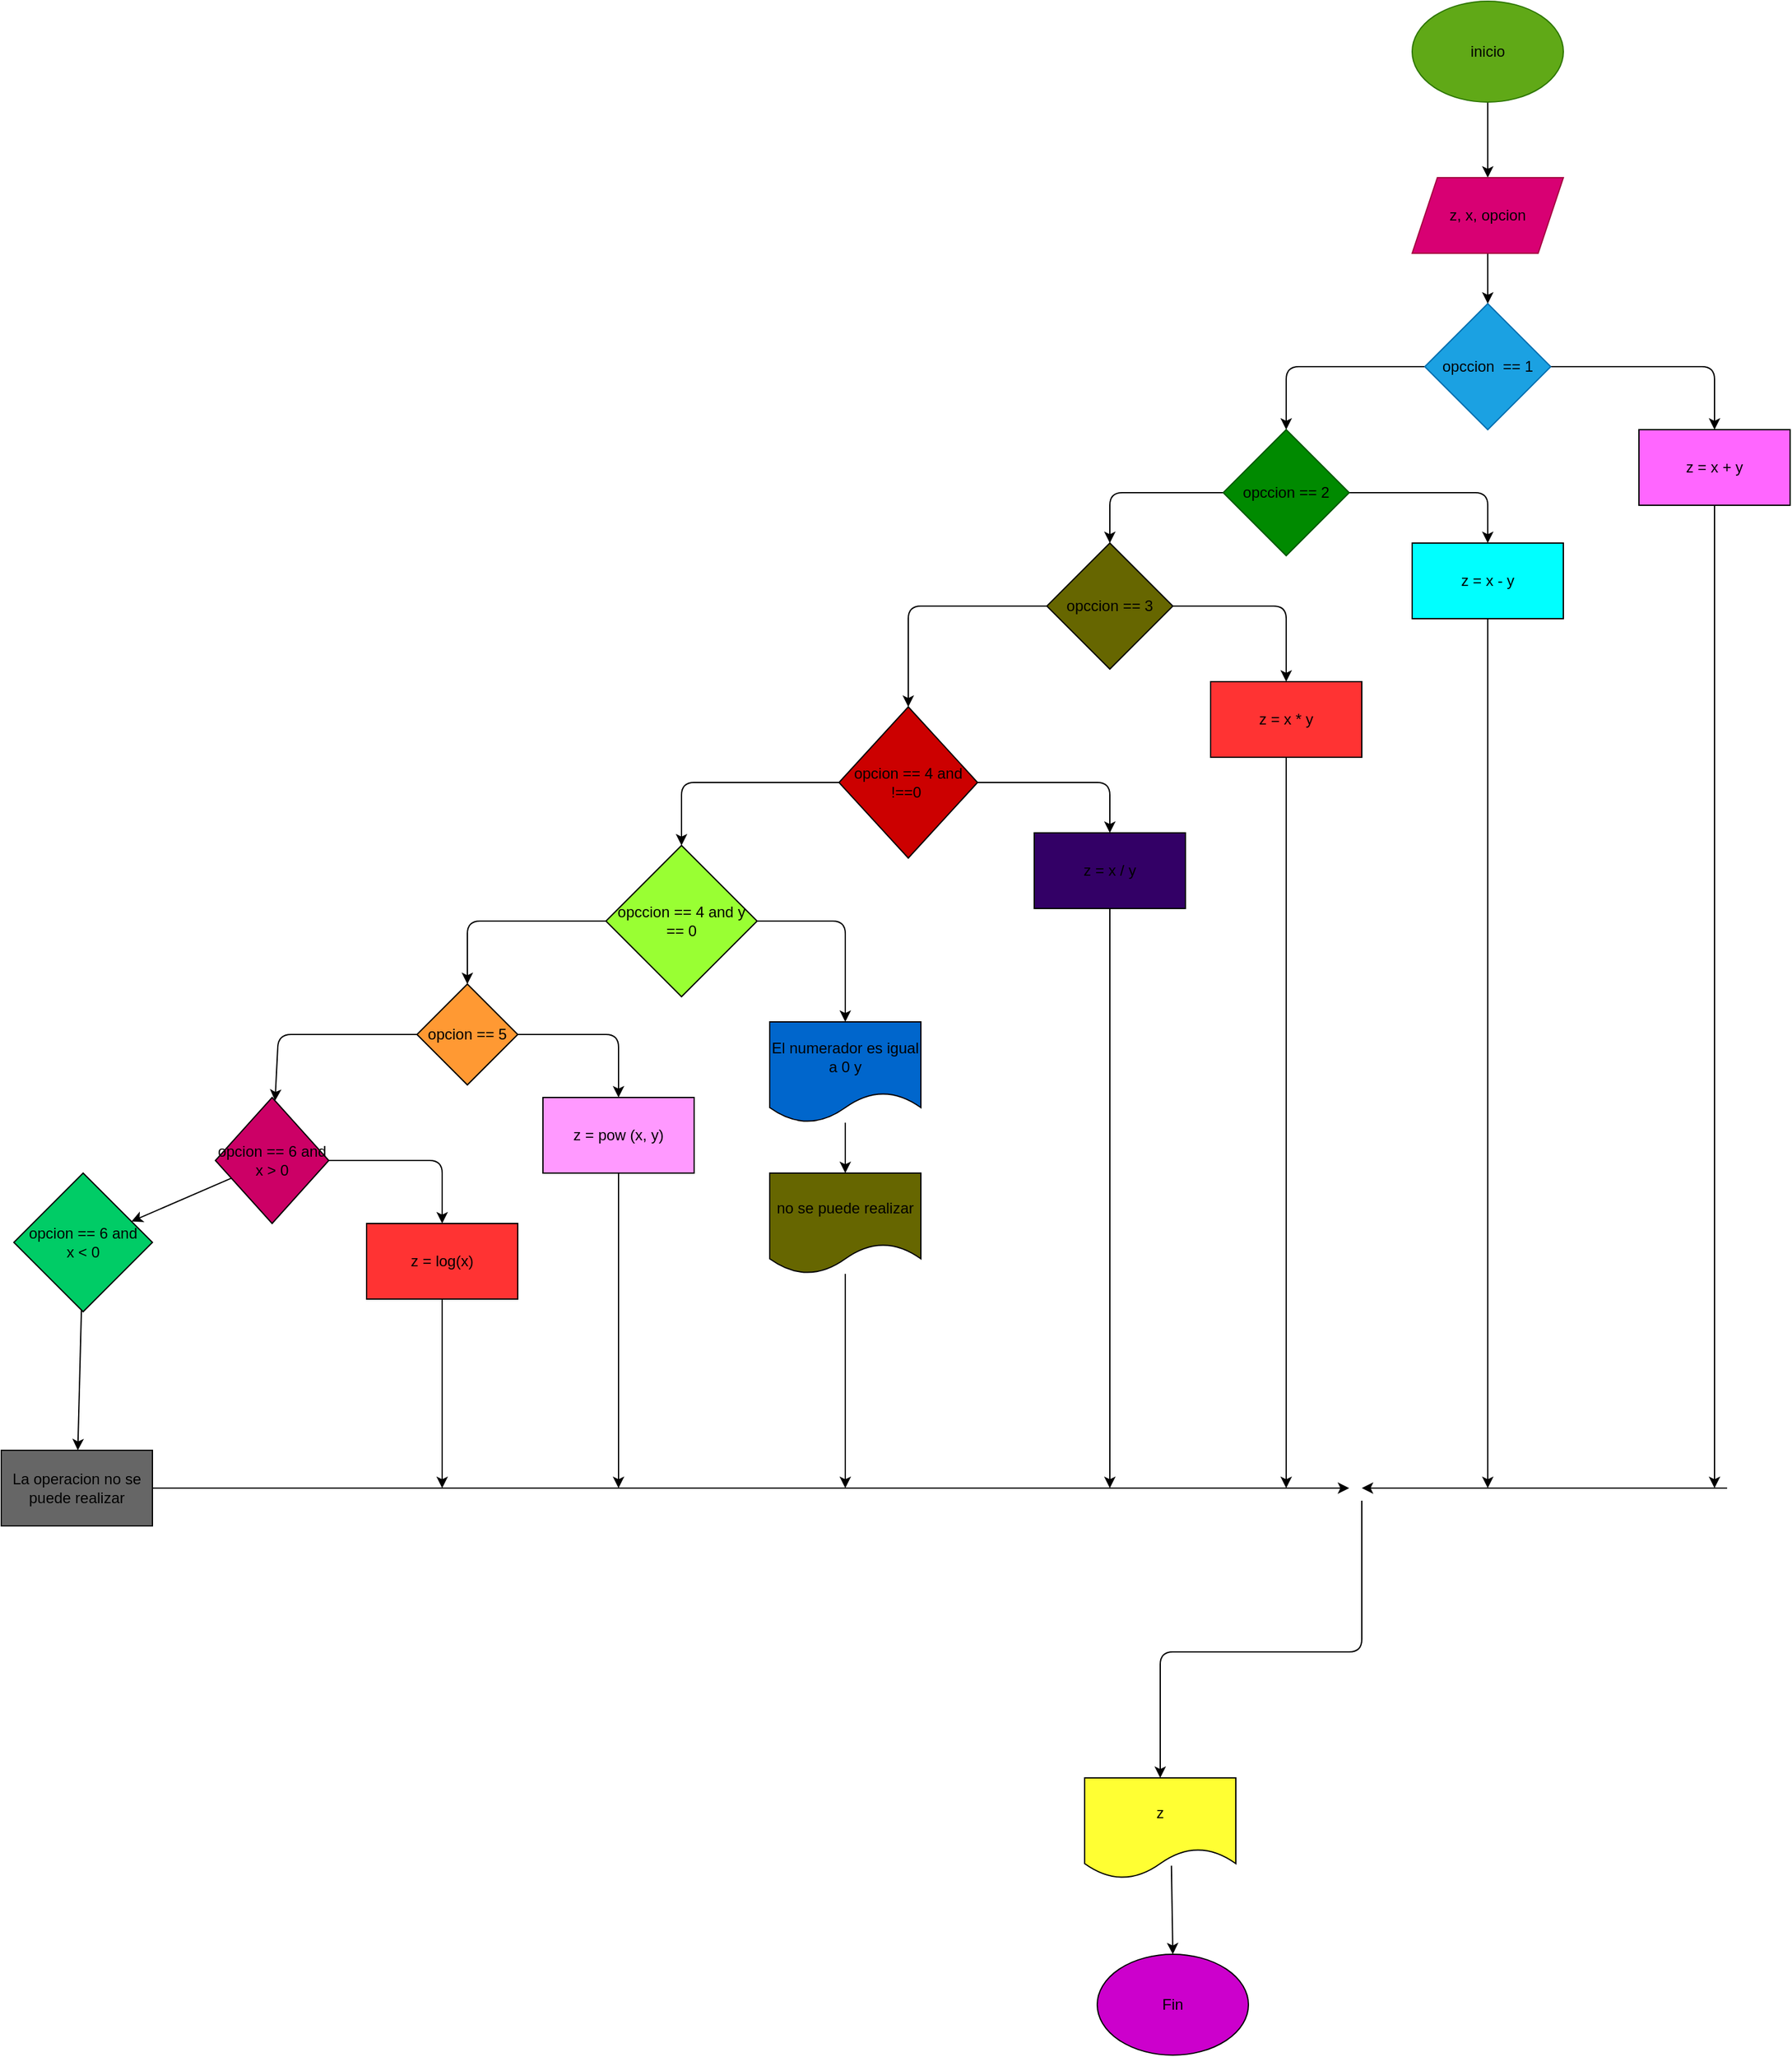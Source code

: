 <mxfile>
    <diagram id="NgKZ4MSra38dNi3ssbpW" name="Página-1">
        <mxGraphModel dx="1684" dy="656" grid="1" gridSize="10" guides="1" tooltips="1" connect="1" arrows="1" fold="1" page="1" pageScale="1" pageWidth="827" pageHeight="1169" math="0" shadow="0">
            <root>
                <mxCell id="0"/>
                <mxCell id="1" parent="0"/>
                <mxCell id="6" value="" style="edgeStyle=none;html=1;" parent="1" source="2" target="5" edge="1">
                    <mxGeometry relative="1" as="geometry"/>
                </mxCell>
                <mxCell id="2" value="&lt;font color=&quot;#000000&quot;&gt;inicio&lt;/font&gt;" style="ellipse;whiteSpace=wrap;html=1;fillColor=#60a917;fontColor=#ffffff;strokeColor=#2D7600;" parent="1" vertex="1">
                    <mxGeometry x="330" y="60" width="120" height="80" as="geometry"/>
                </mxCell>
                <mxCell id="11" value="" style="edgeStyle=none;html=1;" parent="1" source="3" target="10" edge="1">
                    <mxGeometry relative="1" as="geometry">
                        <Array as="points">
                            <mxPoint x="570" y="350"/>
                        </Array>
                    </mxGeometry>
                </mxCell>
                <mxCell id="13" value="" style="edgeStyle=none;html=1;" parent="1" source="3" target="12" edge="1">
                    <mxGeometry relative="1" as="geometry">
                        <Array as="points">
                            <mxPoint x="230" y="350"/>
                        </Array>
                    </mxGeometry>
                </mxCell>
                <mxCell id="3" value="&lt;font color=&quot;#000000&quot;&gt;opccion&amp;nbsp; == 1&lt;/font&gt;" style="rhombus;whiteSpace=wrap;html=1;fillColor=#1ba1e2;fontColor=#ffffff;strokeColor=#006EAF;" parent="1" vertex="1">
                    <mxGeometry x="340" y="300" width="100" height="100" as="geometry"/>
                </mxCell>
                <mxCell id="7" style="edgeStyle=none;html=1;entryX=0.5;entryY=0;entryDx=0;entryDy=0;" parent="1" source="5" target="3" edge="1">
                    <mxGeometry relative="1" as="geometry"/>
                </mxCell>
                <mxCell id="5" value="&lt;font color=&quot;#000000&quot;&gt;z, x, opcion&lt;/font&gt;" style="shape=parallelogram;perimeter=parallelogramPerimeter;whiteSpace=wrap;html=1;fixedSize=1;fillColor=#d80073;fontColor=#ffffff;strokeColor=#A50040;" parent="1" vertex="1">
                    <mxGeometry x="330" y="200" width="120" height="60" as="geometry"/>
                </mxCell>
                <mxCell id="60" style="edgeStyle=none;html=1;" parent="1" source="10" edge="1">
                    <mxGeometry relative="1" as="geometry">
                        <mxPoint x="570" y="1240" as="targetPoint"/>
                        <Array as="points">
                            <mxPoint x="570" y="870"/>
                        </Array>
                    </mxGeometry>
                </mxCell>
                <mxCell id="10" value="&lt;font color=&quot;#000000&quot;&gt;z = x + y&lt;/font&gt;" style="whiteSpace=wrap;html=1;fillColor=#FF66FF;" parent="1" vertex="1">
                    <mxGeometry x="510" y="400" width="120" height="60" as="geometry"/>
                </mxCell>
                <mxCell id="15" value="" style="edgeStyle=none;html=1;" parent="1" source="12" target="14" edge="1">
                    <mxGeometry relative="1" as="geometry">
                        <Array as="points">
                            <mxPoint x="390" y="450"/>
                        </Array>
                    </mxGeometry>
                </mxCell>
                <mxCell id="17" value="" style="edgeStyle=none;html=1;" parent="1" source="12" target="16" edge="1">
                    <mxGeometry relative="1" as="geometry">
                        <Array as="points">
                            <mxPoint x="90" y="450"/>
                        </Array>
                    </mxGeometry>
                </mxCell>
                <mxCell id="12" value="&lt;font color=&quot;#000000&quot;&gt;opccion == 2&lt;/font&gt;" style="rhombus;whiteSpace=wrap;html=1;fillColor=#008a00;fontColor=#ffffff;strokeColor=#005700;" parent="1" vertex="1">
                    <mxGeometry x="180" y="400" width="100" height="100" as="geometry"/>
                </mxCell>
                <mxCell id="61" style="edgeStyle=none;html=1;" parent="1" source="14" edge="1">
                    <mxGeometry relative="1" as="geometry">
                        <mxPoint x="390" y="1240" as="targetPoint"/>
                    </mxGeometry>
                </mxCell>
                <mxCell id="14" value="&lt;font color=&quot;#000000&quot;&gt;z = x - y&lt;/font&gt;" style="whiteSpace=wrap;html=1;fillColor=#00FFFF;" parent="1" vertex="1">
                    <mxGeometry x="330" y="490" width="120" height="60" as="geometry"/>
                </mxCell>
                <mxCell id="19" value="" style="edgeStyle=none;html=1;" parent="1" source="16" edge="1">
                    <mxGeometry relative="1" as="geometry">
                        <mxPoint x="230" y="600" as="targetPoint"/>
                        <Array as="points">
                            <mxPoint x="230" y="540"/>
                        </Array>
                    </mxGeometry>
                </mxCell>
                <mxCell id="23" value="" style="edgeStyle=none;html=1;" parent="1" source="16" target="22" edge="1">
                    <mxGeometry relative="1" as="geometry">
                        <Array as="points">
                            <mxPoint x="-70" y="540"/>
                        </Array>
                    </mxGeometry>
                </mxCell>
                <mxCell id="16" value="&lt;font color=&quot;#000000&quot;&gt;opccion == 3&lt;/font&gt;" style="rhombus;whiteSpace=wrap;html=1;fillColor=#666600;" parent="1" vertex="1">
                    <mxGeometry x="40" y="490" width="100" height="100" as="geometry"/>
                </mxCell>
                <mxCell id="62" style="edgeStyle=none;html=1;" parent="1" source="20" edge="1">
                    <mxGeometry relative="1" as="geometry">
                        <mxPoint x="230" y="1240" as="targetPoint"/>
                    </mxGeometry>
                </mxCell>
                <mxCell id="20" value="&lt;font color=&quot;#000000&quot;&gt;z = x * y&lt;/font&gt;" style="whiteSpace=wrap;html=1;fillColor=#FF3333;" parent="1" vertex="1">
                    <mxGeometry x="170" y="600" width="120" height="60" as="geometry"/>
                </mxCell>
                <mxCell id="28" value="" style="edgeStyle=none;html=1;" parent="1" source="22" target="27" edge="1">
                    <mxGeometry relative="1" as="geometry">
                        <Array as="points">
                            <mxPoint x="90" y="680"/>
                        </Array>
                    </mxGeometry>
                </mxCell>
                <mxCell id="30" value="" style="edgeStyle=none;html=1;" parent="1" source="22" target="29" edge="1">
                    <mxGeometry relative="1" as="geometry">
                        <Array as="points">
                            <mxPoint x="-250" y="680"/>
                        </Array>
                    </mxGeometry>
                </mxCell>
                <mxCell id="22" value="&lt;font color=&quot;#000000&quot;&gt;opcion == 4 and !==0&amp;nbsp;&lt;/font&gt;" style="rhombus;whiteSpace=wrap;html=1;fillColor=#CC0000;" parent="1" vertex="1">
                    <mxGeometry x="-125" y="620" width="110" height="120" as="geometry"/>
                </mxCell>
                <mxCell id="63" style="edgeStyle=none;html=1;" parent="1" source="27" edge="1">
                    <mxGeometry relative="1" as="geometry">
                        <mxPoint x="90" y="1240" as="targetPoint"/>
                    </mxGeometry>
                </mxCell>
                <mxCell id="27" value="&lt;font color=&quot;#000000&quot;&gt;z = x / y&lt;/font&gt;" style="whiteSpace=wrap;html=1;fillColor=#330066;" parent="1" vertex="1">
                    <mxGeometry x="30" y="720" width="120" height="60" as="geometry"/>
                </mxCell>
                <mxCell id="37" value="" style="edgeStyle=none;html=1;entryX=0.5;entryY=0;entryDx=0;entryDy=0;" parent="1" source="29" target="38" edge="1">
                    <mxGeometry relative="1" as="geometry">
                        <mxPoint x="-391.429" y="868.571" as="targetPoint"/>
                        <Array as="points">
                            <mxPoint x="-420" y="790"/>
                        </Array>
                    </mxGeometry>
                </mxCell>
                <mxCell id="40" value="" style="edgeStyle=none;html=1;" parent="1" source="29" target="39" edge="1">
                    <mxGeometry relative="1" as="geometry">
                        <Array as="points">
                            <mxPoint x="-120" y="790"/>
                        </Array>
                    </mxGeometry>
                </mxCell>
                <mxCell id="29" value="&lt;font color=&quot;#000000&quot;&gt;opccion == 4 and y == 0&lt;/font&gt;" style="rhombus;whiteSpace=wrap;html=1;fillColor=#99FF33;" parent="1" vertex="1">
                    <mxGeometry x="-310" y="730" width="120" height="120" as="geometry"/>
                </mxCell>
                <mxCell id="45" value="" style="edgeStyle=none;html=1;" parent="1" source="38" target="44" edge="1">
                    <mxGeometry relative="1" as="geometry">
                        <Array as="points">
                            <mxPoint x="-300" y="880"/>
                        </Array>
                    </mxGeometry>
                </mxCell>
                <mxCell id="47" value="" style="edgeStyle=none;html=1;" parent="1" source="38" target="46" edge="1">
                    <mxGeometry relative="1" as="geometry">
                        <Array as="points">
                            <mxPoint x="-570" y="880"/>
                        </Array>
                    </mxGeometry>
                </mxCell>
                <mxCell id="38" value="&lt;font color=&quot;#000000&quot;&gt;opcion == 5&lt;/font&gt;" style="rhombus;whiteSpace=wrap;html=1;fillColor=#FF9933;" parent="1" vertex="1">
                    <mxGeometry x="-460" y="840" width="80" height="80" as="geometry"/>
                </mxCell>
                <mxCell id="42" value="" style="edgeStyle=none;html=1;" parent="1" source="39" target="41" edge="1">
                    <mxGeometry relative="1" as="geometry"/>
                </mxCell>
                <mxCell id="39" value="&lt;font color=&quot;#000000&quot;&gt;El numerador es igual a 0 y&lt;/font&gt;" style="shape=document;whiteSpace=wrap;html=1;boundedLbl=1;fillColor=#0066CC;" parent="1" vertex="1">
                    <mxGeometry x="-180" y="870" width="120" height="80" as="geometry"/>
                </mxCell>
                <mxCell id="64" style="edgeStyle=none;html=1;" parent="1" source="41" edge="1">
                    <mxGeometry relative="1" as="geometry">
                        <mxPoint x="-120" y="1240" as="targetPoint"/>
                    </mxGeometry>
                </mxCell>
                <mxCell id="41" value="&lt;font color=&quot;#000000&quot;&gt;no se puede realizar&lt;/font&gt;" style="shape=document;whiteSpace=wrap;html=1;boundedLbl=1;fillColor=#666600;" parent="1" vertex="1">
                    <mxGeometry x="-180" y="990" width="120" height="80" as="geometry"/>
                </mxCell>
                <mxCell id="65" style="edgeStyle=none;html=1;" parent="1" source="44" edge="1">
                    <mxGeometry relative="1" as="geometry">
                        <mxPoint x="-300" y="1240" as="targetPoint"/>
                    </mxGeometry>
                </mxCell>
                <mxCell id="44" value="&lt;font color=&quot;#000000&quot;&gt;z = pow (x, y)&lt;/font&gt;" style="whiteSpace=wrap;html=1;fillColor=#FF99FF;" parent="1" vertex="1">
                    <mxGeometry x="-360" y="930" width="120" height="60" as="geometry"/>
                </mxCell>
                <mxCell id="49" value="" style="edgeStyle=none;html=1;" parent="1" source="46" target="48" edge="1">
                    <mxGeometry relative="1" as="geometry">
                        <Array as="points">
                            <mxPoint x="-440" y="980"/>
                        </Array>
                    </mxGeometry>
                </mxCell>
                <mxCell id="51" value="" style="edgeStyle=none;html=1;" parent="1" source="46" target="50" edge="1">
                    <mxGeometry relative="1" as="geometry"/>
                </mxCell>
                <mxCell id="46" value="&lt;font color=&quot;#000000&quot;&gt;opcion == 6 and x &amp;gt; 0&lt;/font&gt;" style="rhombus;whiteSpace=wrap;html=1;fillColor=#CC0066;" parent="1" vertex="1">
                    <mxGeometry x="-620" y="930" width="90" height="100" as="geometry"/>
                </mxCell>
                <mxCell id="66" style="edgeStyle=none;html=1;" parent="1" source="48" edge="1">
                    <mxGeometry relative="1" as="geometry">
                        <mxPoint x="-440" y="1240" as="targetPoint"/>
                    </mxGeometry>
                </mxCell>
                <mxCell id="48" value="&lt;font color=&quot;#000000&quot;&gt;z = log(x)&lt;/font&gt;" style="whiteSpace=wrap;html=1;fillColor=#FF3333;" parent="1" vertex="1">
                    <mxGeometry x="-500" y="1030" width="120" height="60" as="geometry"/>
                </mxCell>
                <mxCell id="54" value="" style="edgeStyle=none;html=1;" parent="1" source="50" target="53" edge="1">
                    <mxGeometry relative="1" as="geometry"/>
                </mxCell>
                <mxCell id="50" value="&lt;font color=&quot;#000000&quot;&gt;opcion == 6 and &lt;br&gt;x &amp;lt; 0&lt;/font&gt;" style="rhombus;whiteSpace=wrap;html=1;fillColor=#00CC66;" parent="1" vertex="1">
                    <mxGeometry x="-780" y="990" width="110" height="110" as="geometry"/>
                </mxCell>
                <mxCell id="67" style="edgeStyle=none;html=1;" parent="1" source="53" edge="1">
                    <mxGeometry relative="1" as="geometry">
                        <mxPoint x="280" y="1240" as="targetPoint"/>
                        <Array as="points">
                            <mxPoint x="-120" y="1240"/>
                            <mxPoint x="250" y="1240"/>
                        </Array>
                    </mxGeometry>
                </mxCell>
                <mxCell id="53" value="&lt;font color=&quot;#000000&quot;&gt;La operacion no se puede realizar&lt;/font&gt;" style="whiteSpace=wrap;html=1;fillColor=#666666;" parent="1" vertex="1">
                    <mxGeometry x="-790" y="1210" width="120" height="60" as="geometry"/>
                </mxCell>
                <mxCell id="57" style="edgeStyle=none;html=1;startArrow=none;exitX=0.574;exitY=0.871;exitDx=0;exitDy=0;exitPerimeter=0;entryX=0.5;entryY=0;entryDx=0;entryDy=0;" parent="1" source="58" target="56" edge="1">
                    <mxGeometry relative="1" as="geometry">
                        <mxPoint x="300" y="1590" as="sourcePoint"/>
                        <mxPoint x="130" y="1630" as="targetPoint"/>
                        <Array as="points"/>
                    </mxGeometry>
                </mxCell>
                <mxCell id="56" value="&lt;font color=&quot;#000000&quot;&gt;Fin&lt;/font&gt;" style="ellipse;whiteSpace=wrap;html=1;fillColor=#CC00CC;" parent="1" vertex="1">
                    <mxGeometry x="80" y="1610" width="120" height="80" as="geometry"/>
                </mxCell>
                <mxCell id="58" value="&lt;font color=&quot;#000000&quot;&gt;z&lt;/font&gt;" style="shape=document;whiteSpace=wrap;html=1;boundedLbl=1;fillColor=#FFFF33;" parent="1" vertex="1">
                    <mxGeometry x="70" y="1470" width="120" height="80" as="geometry"/>
                </mxCell>
                <mxCell id="68" style="edgeStyle=none;html=1;startArrow=none;" edge="1" parent="1">
                    <mxGeometry relative="1" as="geometry">
                        <mxPoint x="580" y="1240" as="sourcePoint"/>
                        <mxPoint x="290" y="1240" as="targetPoint"/>
                        <Array as="points">
                            <mxPoint x="320" y="1240"/>
                        </Array>
                    </mxGeometry>
                </mxCell>
                <mxCell id="69" style="edgeStyle=none;html=1;startArrow=none;entryX=0.5;entryY=0;entryDx=0;entryDy=0;" edge="1" parent="1" target="58">
                    <mxGeometry relative="1" as="geometry">
                        <mxPoint x="290" y="1250" as="sourcePoint"/>
                        <mxPoint x="-20" y="1370" as="targetPoint"/>
                        <Array as="points">
                            <mxPoint x="290" y="1370"/>
                            <mxPoint x="130" y="1370"/>
                        </Array>
                    </mxGeometry>
                </mxCell>
            </root>
        </mxGraphModel>
    </diagram>
</mxfile>